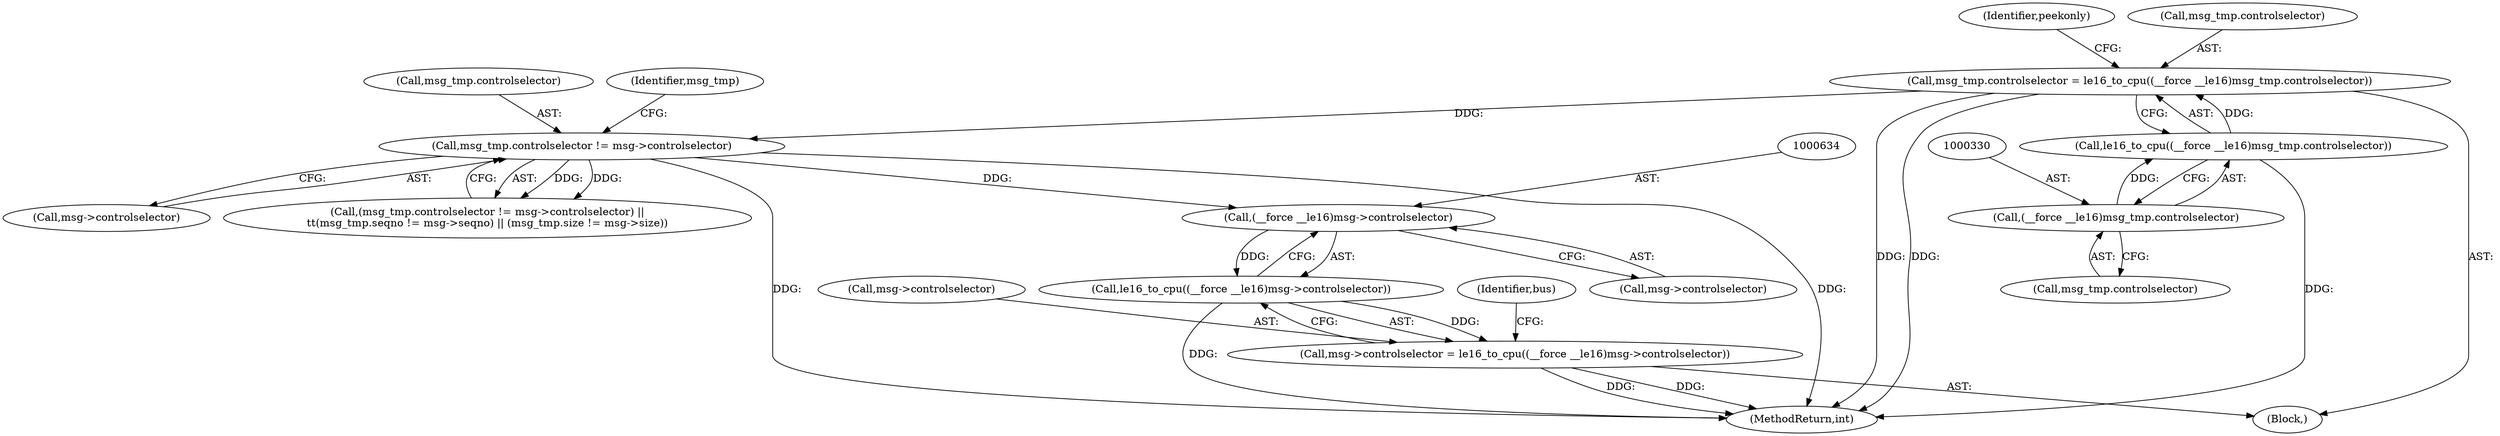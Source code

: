 digraph "0_media-tree_354dd3924a2e43806774953de536257548b5002c@pointer" {
"1000633" [label="(Call,(__force __le16)msg->controlselector)"];
"1000363" [label="(Call,msg_tmp.controlselector != msg->controlselector)"];
"1000324" [label="(Call,msg_tmp.controlselector = le16_to_cpu((__force __le16)msg_tmp.controlselector))"];
"1000328" [label="(Call,le16_to_cpu((__force __le16)msg_tmp.controlselector))"];
"1000329" [label="(Call,(__force __le16)msg_tmp.controlselector)"];
"1000632" [label="(Call,le16_to_cpu((__force __le16)msg->controlselector))"];
"1000628" [label="(Call,msg->controlselector = le16_to_cpu((__force __le16)msg->controlselector))"];
"1000367" [label="(Call,msg->controlselector)"];
"1000633" [label="(Call,(__force __le16)msg->controlselector)"];
"1000335" [label="(Identifier,peekonly)"];
"1000325" [label="(Call,msg_tmp.controlselector)"];
"1000328" [label="(Call,le16_to_cpu((__force __le16)msg_tmp.controlselector))"];
"1000629" [label="(Call,msg->controlselector)"];
"1000363" [label="(Call,msg_tmp.controlselector != msg->controlselector)"];
"1000364" [label="(Call,msg_tmp.controlselector)"];
"1000324" [label="(Call,msg_tmp.controlselector = le16_to_cpu((__force __le16)msg_tmp.controlselector))"];
"1000632" [label="(Call,le16_to_cpu((__force __le16)msg->controlselector))"];
"1000373" [label="(Identifier,msg_tmp)"];
"1000329" [label="(Call,(__force __le16)msg_tmp.controlselector)"];
"1000628" [label="(Call,msg->controlselector = le16_to_cpu((__force __le16)msg->controlselector))"];
"1000640" [label="(Identifier,bus)"];
"1000127" [label="(Block,)"];
"1000331" [label="(Call,msg_tmp.controlselector)"];
"1000657" [label="(MethodReturn,int)"];
"1000635" [label="(Call,msg->controlselector)"];
"1000362" [label="(Call,(msg_tmp.controlselector != msg->controlselector) ||\n\t\t(msg_tmp.seqno != msg->seqno) || (msg_tmp.size != msg->size))"];
"1000633" -> "1000632"  [label="AST: "];
"1000633" -> "1000635"  [label="CFG: "];
"1000634" -> "1000633"  [label="AST: "];
"1000635" -> "1000633"  [label="AST: "];
"1000632" -> "1000633"  [label="CFG: "];
"1000633" -> "1000632"  [label="DDG: "];
"1000363" -> "1000633"  [label="DDG: "];
"1000363" -> "1000362"  [label="AST: "];
"1000363" -> "1000367"  [label="CFG: "];
"1000364" -> "1000363"  [label="AST: "];
"1000367" -> "1000363"  [label="AST: "];
"1000373" -> "1000363"  [label="CFG: "];
"1000362" -> "1000363"  [label="CFG: "];
"1000363" -> "1000657"  [label="DDG: "];
"1000363" -> "1000657"  [label="DDG: "];
"1000363" -> "1000362"  [label="DDG: "];
"1000363" -> "1000362"  [label="DDG: "];
"1000324" -> "1000363"  [label="DDG: "];
"1000324" -> "1000127"  [label="AST: "];
"1000324" -> "1000328"  [label="CFG: "];
"1000325" -> "1000324"  [label="AST: "];
"1000328" -> "1000324"  [label="AST: "];
"1000335" -> "1000324"  [label="CFG: "];
"1000324" -> "1000657"  [label="DDG: "];
"1000324" -> "1000657"  [label="DDG: "];
"1000328" -> "1000324"  [label="DDG: "];
"1000328" -> "1000329"  [label="CFG: "];
"1000329" -> "1000328"  [label="AST: "];
"1000328" -> "1000657"  [label="DDG: "];
"1000329" -> "1000328"  [label="DDG: "];
"1000329" -> "1000331"  [label="CFG: "];
"1000330" -> "1000329"  [label="AST: "];
"1000331" -> "1000329"  [label="AST: "];
"1000632" -> "1000628"  [label="AST: "];
"1000628" -> "1000632"  [label="CFG: "];
"1000632" -> "1000657"  [label="DDG: "];
"1000632" -> "1000628"  [label="DDG: "];
"1000628" -> "1000127"  [label="AST: "];
"1000629" -> "1000628"  [label="AST: "];
"1000640" -> "1000628"  [label="CFG: "];
"1000628" -> "1000657"  [label="DDG: "];
"1000628" -> "1000657"  [label="DDG: "];
}

